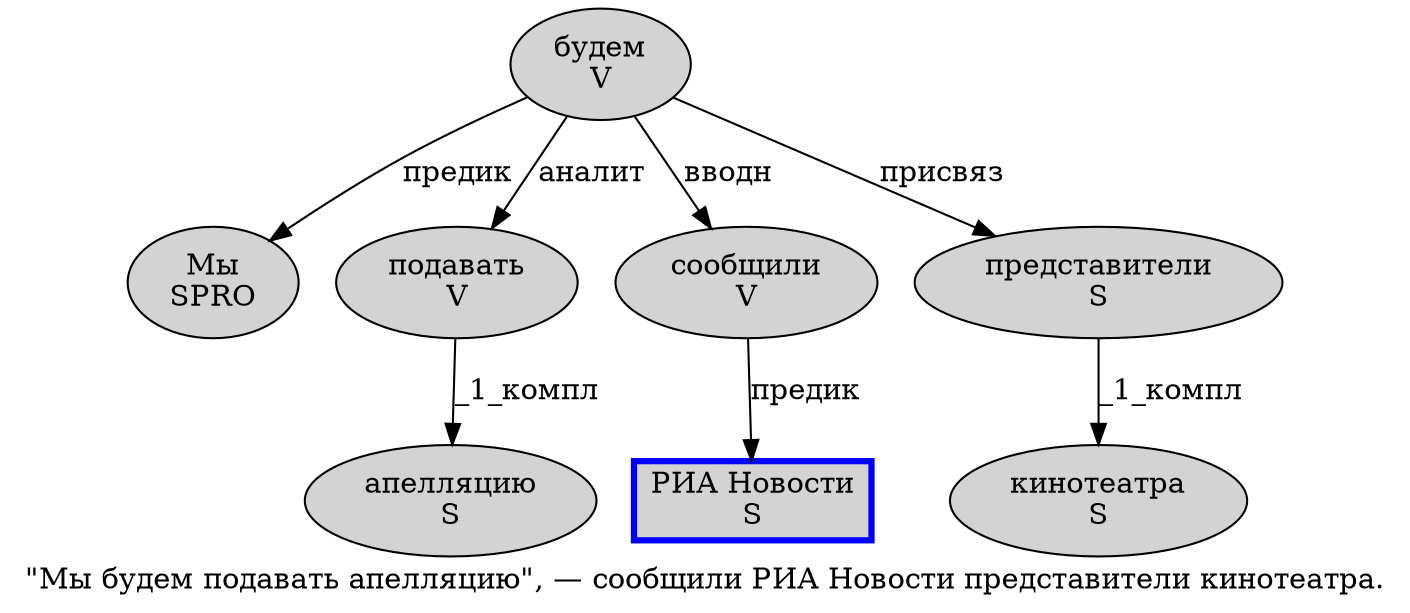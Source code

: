 digraph SENTENCE_1136 {
	graph [label="\"Мы будем подавать апелляцию\", — сообщили РИА Новости представители кинотеатра."]
	node [style=filled]
		1 [label="Мы
SPRO" color="" fillcolor=lightgray penwidth=1 shape=ellipse]
		2 [label="будем
V" color="" fillcolor=lightgray penwidth=1 shape=ellipse]
		3 [label="подавать
V" color="" fillcolor=lightgray penwidth=1 shape=ellipse]
		4 [label="апелляцию
S" color="" fillcolor=lightgray penwidth=1 shape=ellipse]
		8 [label="сообщили
V" color="" fillcolor=lightgray penwidth=1 shape=ellipse]
		9 [label="РИА Новости
S" color=blue fillcolor=lightgray penwidth=3 shape=box]
		10 [label="представители
S" color="" fillcolor=lightgray penwidth=1 shape=ellipse]
		11 [label="кинотеатра
S" color="" fillcolor=lightgray penwidth=1 shape=ellipse]
			8 -> 9 [label="предик"]
			3 -> 4 [label="_1_компл"]
			10 -> 11 [label="_1_компл"]
			2 -> 1 [label="предик"]
			2 -> 3 [label="аналит"]
			2 -> 8 [label="вводн"]
			2 -> 10 [label="присвяз"]
}